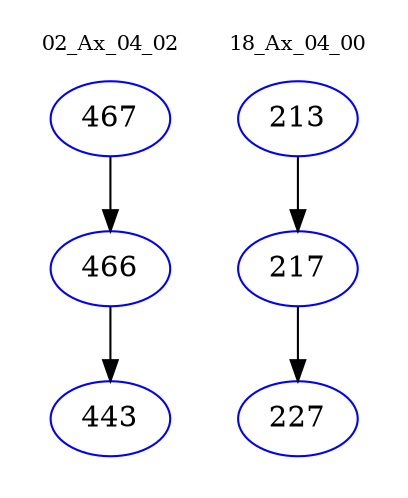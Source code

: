 digraph{
subgraph cluster_0 {
color = white
label = "02_Ax_04_02";
fontsize=10;
T0_467 [label="467", color="blue"]
T0_467 -> T0_466 [color="black"]
T0_466 [label="466", color="blue"]
T0_466 -> T0_443 [color="black"]
T0_443 [label="443", color="blue"]
}
subgraph cluster_1 {
color = white
label = "18_Ax_04_00";
fontsize=10;
T1_213 [label="213", color="blue"]
T1_213 -> T1_217 [color="black"]
T1_217 [label="217", color="blue"]
T1_217 -> T1_227 [color="black"]
T1_227 [label="227", color="blue"]
}
}
